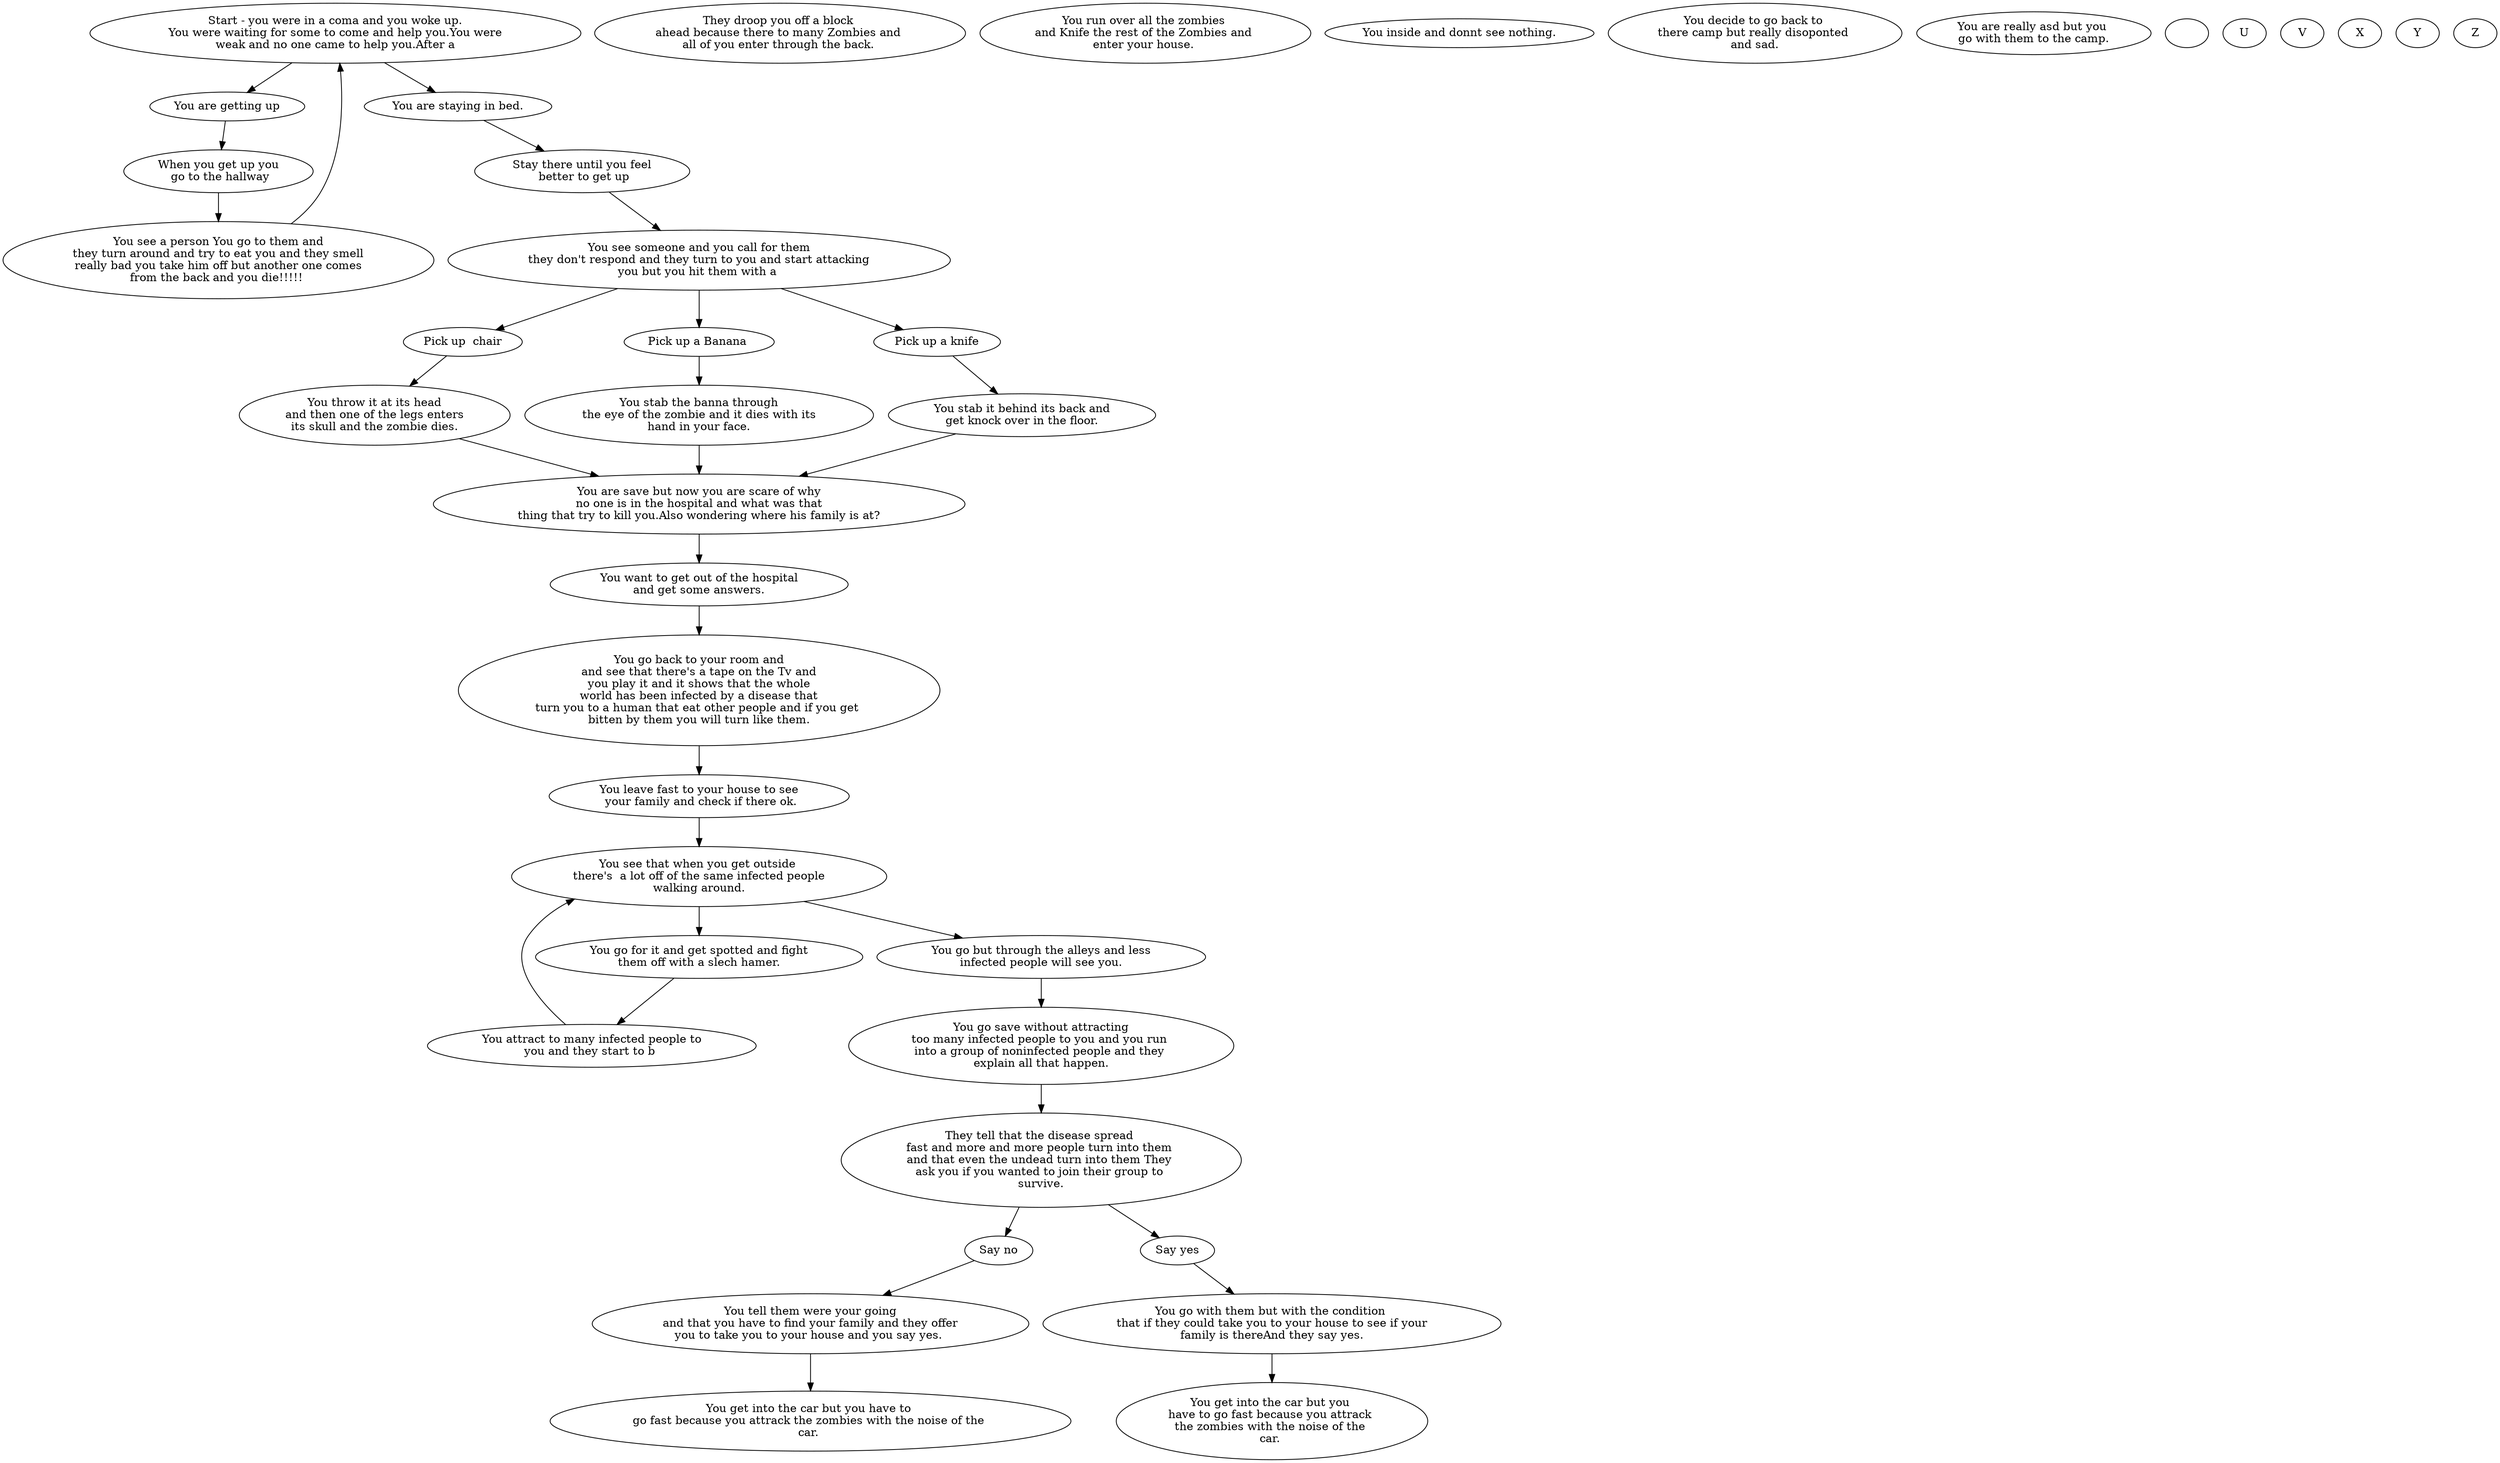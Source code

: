 digraph simple_map {

A [label = "Start - you were in a coma and you woke up.
You were waiting for some to come and help you.You were
 weak and no one came to help you.After a "]

A1 [label = "You are getting up"]

A2 [label = "You are staying in bed."]

B1 [label = "When you get up you
 go to the hallway"]

B2 [label = "Stay there until you feel
 better to get up"]

C1 [label = "You see a person You go to them and
they turn around and try to eat you and they smell
really bad you take him off but another one comes
from the back and you die!!!!! "]

C2 [label = "You see someone and you call for them
they don't respond and they turn to you and start attacking
you but you hit them with a "]

D1 [label = "Pick up  chair"]

D2 [label = "Pick up a Banana "]

D3 [label = "Pick up a knife"]

E1 [label = "You throw it at its head
and then one of the legs enters
its skull and the zombie dies."]

E2 [label = "You stab the banna through
the eye of the zombie and it dies with its
hand in your face."]

E3 [label = "You stab it behind its back and
get knock over in the floor."]

F [label = "You are save but now you are scare of why
no one is in the hospital and what was that
thing that try to kill you.Also wondering where his family is at?"]

G [label = "You want to get out of the hospital
and get some answers."]

H [label = "You go back to your room and
and see that there's a tape on the Tv and
you play it and it shows that the whole
world has been infected by a disease that
turn you to a human that eat other people and if you get 
bitten by them you will turn like them."]

I  [label = "You leave fast to your house to see
 your family and check if there ok."]

J  [label = "You see that when you get outside 
there's  a lot off of the same infected people
walking around."]

K1 [label = "You go for it and get spotted and fight
them off with a slech hamer."]

K2 [label = "You go but through the alleys and less
infected people will see you."]

L1 [label = "You attract to many infected people to
you and they start to b "]

L2 [label = " You go save without attracting 
too many infected people to you and you run 
into a group of noninfected people and they 
explain all that happen."]

M [label = "They tell that the disease spread 
fast and more and more people turn into them 
and that even the undead turn into them They 
ask you if you wanted to join their group to 
survive."]

N1 [label = "Say no"]

N2  [label = "Say yes"]

O1  [label = "You tell them were your going
and that you have to find your family and they offer
you to take you to your house and you say yes. "]

O2 [label = "You go with them but with the condition 
that if they could take you to your house to see if your
family is thereAnd they say yes."]

P1 [label = "You get into the car but you have to 
go fast because you attrack the zombies with the noise of the 
car. "]

P2[label = "You get into the car but you 
have to go fast because you attrack 
the zombies with the noise of the 
car. "]

Q1 [label = "They droop you off a block 
ahead because there to many Zombies and 
all of you enter through the back. " ]

Q2 [label = "You run over all the zombies 
and Knife the rest of the Zombies and 
enter your house. "]

R [label = "You inside and donnt see nothing."]

S1 [label = "You decide to go back to 
there camp but really disoponted 
and sad."]

S2 [label = "You are really asd but you 
go with them to the camp."]

T [label = ""]
U
V
X
Y
Z

A -> A1  
A -> A2
A1-> B1
A2 -> B2
B1->C1->A
B2->C2
C2->D1
C2->D2
C2->D3
D1->E1
D2->E2
D3->E3
E1->F
E2->F
E3->F
F->G
G->H
H->I
I->J
J->K1
J->K2
K1->L1
K2->L2
L1->J
L2->M
M->N1
M->N2
N1->O1
N2->O2
O1->P1
O2->P2

}
